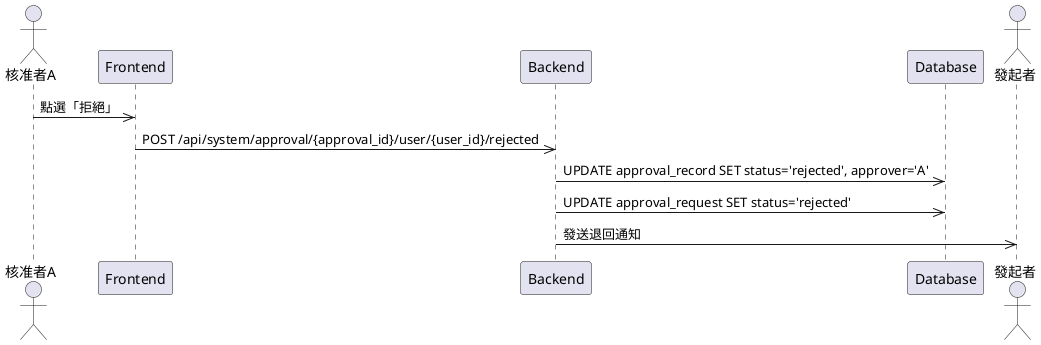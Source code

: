 @startuml
actor ReviewerA as "核准者A"
participant Frontend
participant Backend
participant Database
actor User as "發起者"

ReviewerA ->> Frontend: 點選「拒絕」
Frontend ->> Backend: POST /api/system/approval/{approval_id}/user/{user_id}/rejected
Backend ->> Database: UPDATE approval_record SET status='rejected', approver='A'
Backend ->> Database: UPDATE approval_request SET status='rejected'
Backend ->> User: 發送退回通知
@enduml

